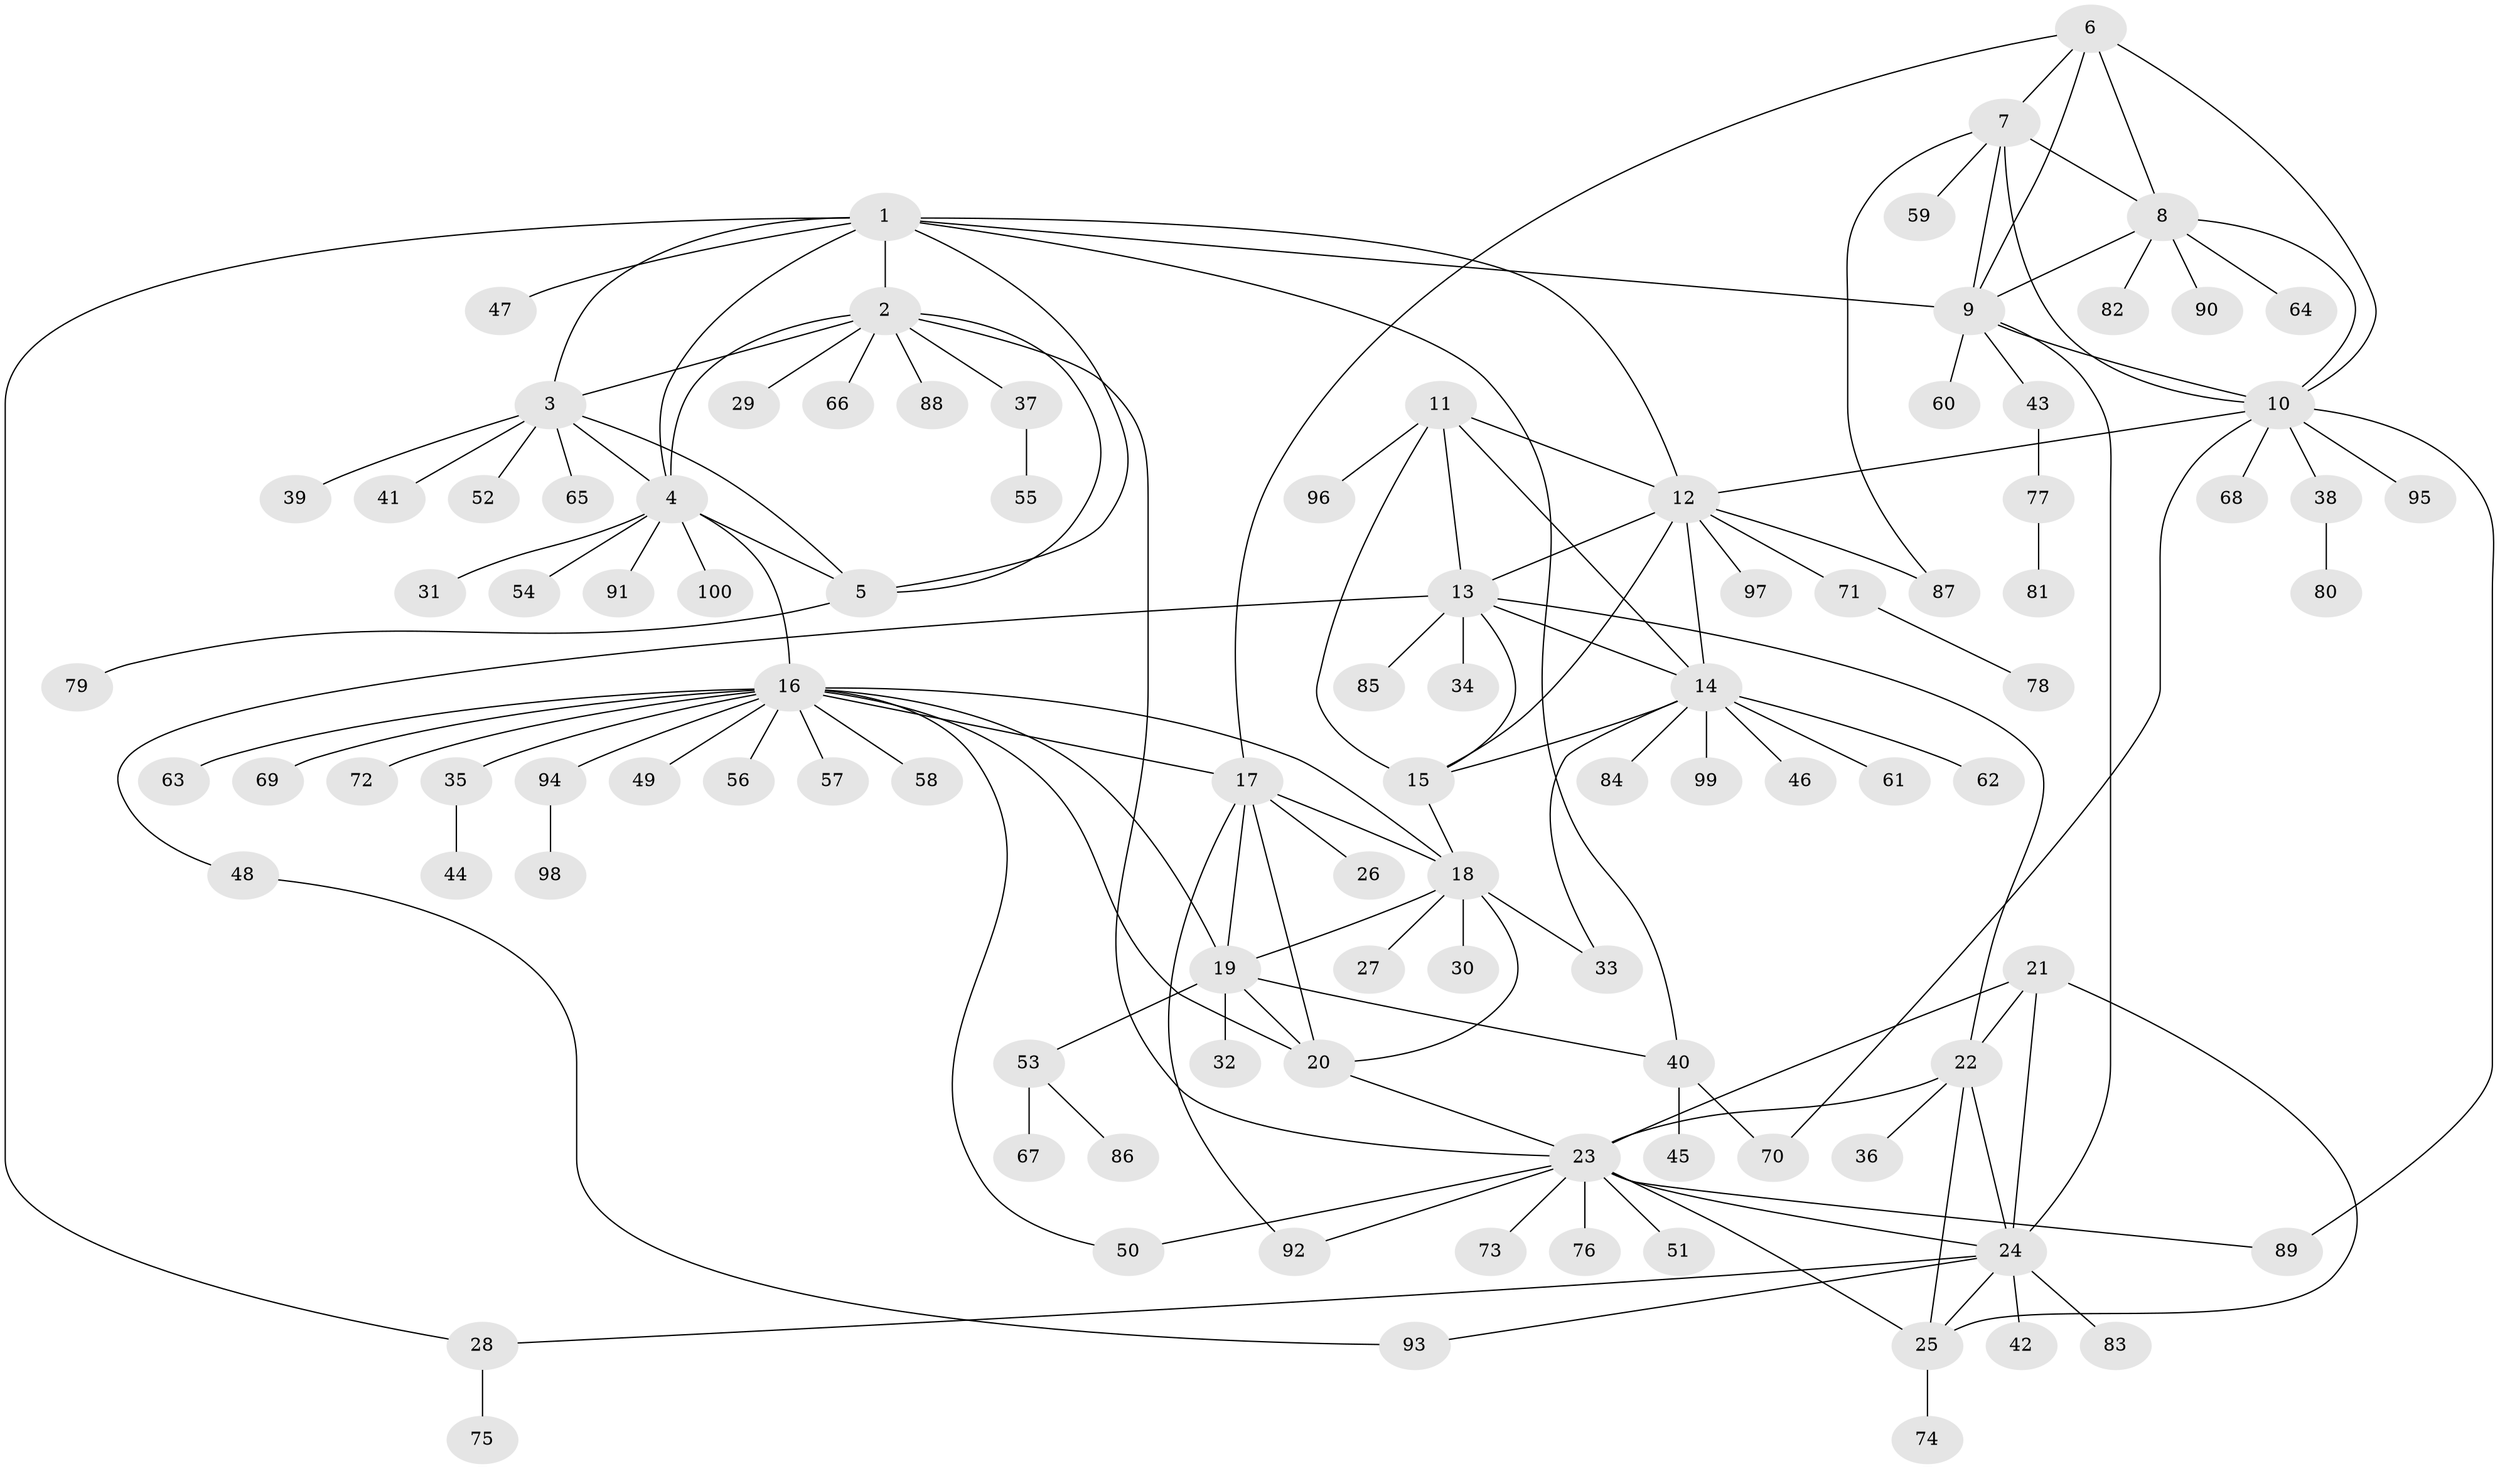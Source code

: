 // coarse degree distribution, {9: 0.02564102564102564, 18: 0.01282051282051282, 6: 0.05128205128205128, 7: 0.038461538461538464, 4: 0.038461538461538464, 12: 0.01282051282051282, 3: 0.02564102564102564, 8: 0.02564102564102564, 15: 0.01282051282051282, 5: 0.02564102564102564, 1: 0.5641025641025641, 2: 0.16666666666666666}
// Generated by graph-tools (version 1.1) at 2025/52/02/27/25 19:52:16]
// undirected, 100 vertices, 144 edges
graph export_dot {
graph [start="1"]
  node [color=gray90,style=filled];
  1;
  2;
  3;
  4;
  5;
  6;
  7;
  8;
  9;
  10;
  11;
  12;
  13;
  14;
  15;
  16;
  17;
  18;
  19;
  20;
  21;
  22;
  23;
  24;
  25;
  26;
  27;
  28;
  29;
  30;
  31;
  32;
  33;
  34;
  35;
  36;
  37;
  38;
  39;
  40;
  41;
  42;
  43;
  44;
  45;
  46;
  47;
  48;
  49;
  50;
  51;
  52;
  53;
  54;
  55;
  56;
  57;
  58;
  59;
  60;
  61;
  62;
  63;
  64;
  65;
  66;
  67;
  68;
  69;
  70;
  71;
  72;
  73;
  74;
  75;
  76;
  77;
  78;
  79;
  80;
  81;
  82;
  83;
  84;
  85;
  86;
  87;
  88;
  89;
  90;
  91;
  92;
  93;
  94;
  95;
  96;
  97;
  98;
  99;
  100;
  1 -- 2;
  1 -- 3;
  1 -- 4;
  1 -- 5;
  1 -- 9;
  1 -- 12;
  1 -- 28;
  1 -- 40;
  1 -- 47;
  2 -- 3;
  2 -- 4;
  2 -- 5;
  2 -- 23;
  2 -- 29;
  2 -- 37;
  2 -- 66;
  2 -- 88;
  3 -- 4;
  3 -- 5;
  3 -- 39;
  3 -- 41;
  3 -- 52;
  3 -- 65;
  4 -- 5;
  4 -- 16;
  4 -- 31;
  4 -- 54;
  4 -- 91;
  4 -- 100;
  5 -- 79;
  6 -- 7;
  6 -- 8;
  6 -- 9;
  6 -- 10;
  6 -- 17;
  7 -- 8;
  7 -- 9;
  7 -- 10;
  7 -- 59;
  7 -- 87;
  8 -- 9;
  8 -- 10;
  8 -- 64;
  8 -- 82;
  8 -- 90;
  9 -- 10;
  9 -- 24;
  9 -- 43;
  9 -- 60;
  10 -- 12;
  10 -- 38;
  10 -- 68;
  10 -- 70;
  10 -- 89;
  10 -- 95;
  11 -- 12;
  11 -- 13;
  11 -- 14;
  11 -- 15;
  11 -- 96;
  12 -- 13;
  12 -- 14;
  12 -- 15;
  12 -- 71;
  12 -- 87;
  12 -- 97;
  13 -- 14;
  13 -- 15;
  13 -- 22;
  13 -- 34;
  13 -- 48;
  13 -- 85;
  14 -- 15;
  14 -- 33;
  14 -- 46;
  14 -- 61;
  14 -- 62;
  14 -- 84;
  14 -- 99;
  15 -- 18;
  16 -- 17;
  16 -- 18;
  16 -- 19;
  16 -- 20;
  16 -- 35;
  16 -- 49;
  16 -- 50;
  16 -- 56;
  16 -- 57;
  16 -- 58;
  16 -- 63;
  16 -- 69;
  16 -- 72;
  16 -- 94;
  17 -- 18;
  17 -- 19;
  17 -- 20;
  17 -- 26;
  17 -- 92;
  18 -- 19;
  18 -- 20;
  18 -- 27;
  18 -- 30;
  18 -- 33;
  19 -- 20;
  19 -- 32;
  19 -- 40;
  19 -- 53;
  20 -- 23;
  21 -- 22;
  21 -- 23;
  21 -- 24;
  21 -- 25;
  22 -- 23;
  22 -- 24;
  22 -- 25;
  22 -- 36;
  23 -- 24;
  23 -- 25;
  23 -- 50;
  23 -- 51;
  23 -- 73;
  23 -- 76;
  23 -- 89;
  23 -- 92;
  24 -- 25;
  24 -- 28;
  24 -- 42;
  24 -- 83;
  24 -- 93;
  25 -- 74;
  28 -- 75;
  35 -- 44;
  37 -- 55;
  38 -- 80;
  40 -- 45;
  40 -- 70;
  43 -- 77;
  48 -- 93;
  53 -- 67;
  53 -- 86;
  71 -- 78;
  77 -- 81;
  94 -- 98;
}
